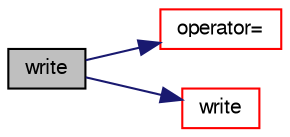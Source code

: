 digraph "write"
{
  bgcolor="transparent";
  edge [fontname="FreeSans",fontsize="10",labelfontname="FreeSans",labelfontsize="10"];
  node [fontname="FreeSans",fontsize="10",shape=record];
  rankdir="LR";
  Node1519 [label="write",height=0.2,width=0.4,color="black", fillcolor="grey75", style="filled", fontcolor="black"];
  Node1519 -> Node1520 [color="midnightblue",fontsize="10",style="solid",fontname="FreeSans"];
  Node1520 [label="operator=",height=0.2,width=0.4,color="red",URL="$a29574.html#a53075e9ec350d81ce2cfd0bb4db14e49"];
  Node1519 -> Node1563 [color="midnightblue",fontsize="10",style="solid",fontname="FreeSans"];
  Node1563 [label="write",height=0.2,width=0.4,color="red",URL="$a29574.html#a8eea7f3ea6f24bb7a37ee7ef16a1ad10",tooltip="Write to file. "];
}
